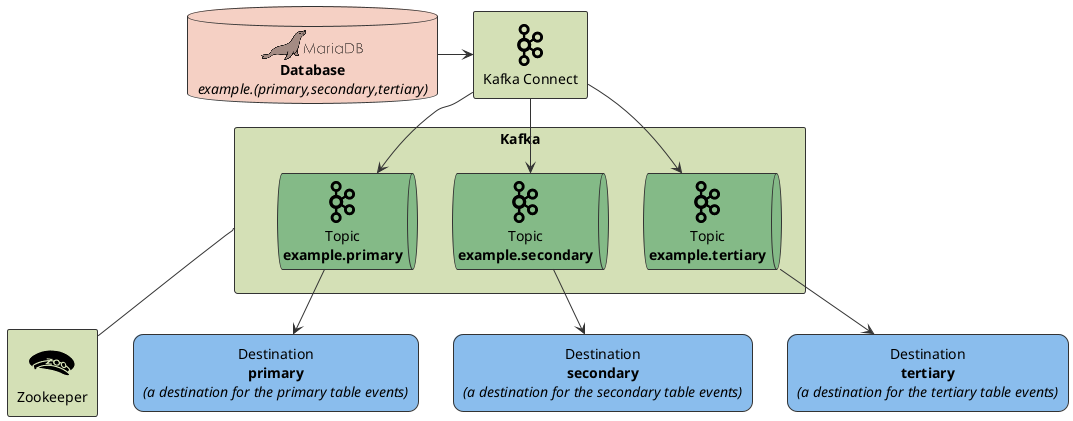 @startuml
!include <logos/mariadb>
!include <cloudinsight/kafka>
!include <cloudinsight/zookeeper>

!include <awslib/AWSSimplified>

<style>
componentDiagram {
  BackGroundColor white
  LineThickness 1
  LineColor #333333
}
document {
  BackGroundColor white
}
</style>

' skinparam monochrome true
skinparam defaulttextalignment center

skinparam sequence {
    ArrowColor #333333
}

skinparam rectangle {
    RoundCorner<< round20 >> 20
    RoundCorner<< round30 >> 30
    RoundCorner<< round40 >> 40
    RoundCorner<< round50 >> 50
}

database "<$mariadb>\n**Database**\n//example.(primary,secondary,tertiary)//" as database #f5d0c4


rectangle "Kafka" as kafka #d4e0b6 {
queue "<$kafka>\nTopic\n**example.primary**" as kafkaprimarytopic #84ba87
queue "<$kafka>\nTopic\n**example.secondary**" as kafkasecondarytopic #84ba87
queue "<$kafka>\nTopic\n**example.tertiary**" as kafkatertiarytopic #84ba87
}

rectangle "<$zookeeper>\nZookeeper" as zookeeper #d4e0b6
rectangle "<$kafka>\nKafka Connect" as connect #d4e0b6

rectangle "Destination\n**primary**\n//(a destination for the primary table events)//" as destinationprimary <<round20>> #8abded
rectangle "Destination\n**secondary**\n//(a destination for the secondary table events)//" as destinationsecondary <<round20>> #8abded
rectangle "Destination\n**tertiary**\n//(a destination for the tertiary table events)//" as destinationtertiary <<round20>> #8abded

kafka -down- zookeeper

database -> connect

connect -down-> kafkaprimarytopic
connect -down-> kafkasecondarytopic
connect -down-> kafkatertiarytopic

kafkaprimarytopic -down-> destinationprimary
kafkasecondarytopic -down-> destinationsecondary
kafkatertiarytopic -down-> destinationtertiary

@enduml
